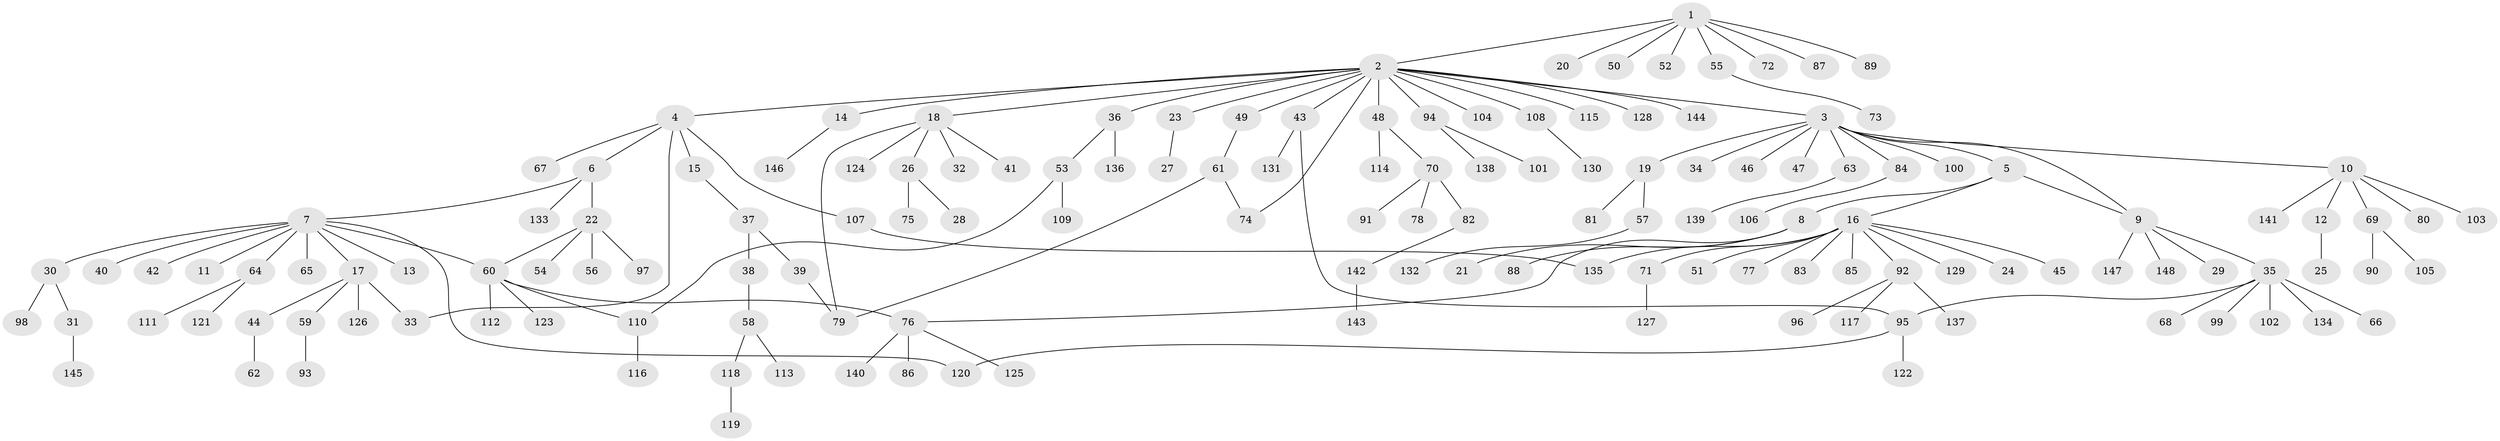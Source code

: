 // coarse degree distribution, {10: 0.013513513513513514, 7: 0.013513513513513514, 1: 0.7432432432432432, 21: 0.013513513513513514, 2: 0.14864864864864866, 5: 0.013513513513513514, 4: 0.04054054054054054, 20: 0.013513513513513514}
// Generated by graph-tools (version 1.1) at 2025/50/03/04/25 21:50:26]
// undirected, 148 vertices, 158 edges
graph export_dot {
graph [start="1"]
  node [color=gray90,style=filled];
  1;
  2;
  3;
  4;
  5;
  6;
  7;
  8;
  9;
  10;
  11;
  12;
  13;
  14;
  15;
  16;
  17;
  18;
  19;
  20;
  21;
  22;
  23;
  24;
  25;
  26;
  27;
  28;
  29;
  30;
  31;
  32;
  33;
  34;
  35;
  36;
  37;
  38;
  39;
  40;
  41;
  42;
  43;
  44;
  45;
  46;
  47;
  48;
  49;
  50;
  51;
  52;
  53;
  54;
  55;
  56;
  57;
  58;
  59;
  60;
  61;
  62;
  63;
  64;
  65;
  66;
  67;
  68;
  69;
  70;
  71;
  72;
  73;
  74;
  75;
  76;
  77;
  78;
  79;
  80;
  81;
  82;
  83;
  84;
  85;
  86;
  87;
  88;
  89;
  90;
  91;
  92;
  93;
  94;
  95;
  96;
  97;
  98;
  99;
  100;
  101;
  102;
  103;
  104;
  105;
  106;
  107;
  108;
  109;
  110;
  111;
  112;
  113;
  114;
  115;
  116;
  117;
  118;
  119;
  120;
  121;
  122;
  123;
  124;
  125;
  126;
  127;
  128;
  129;
  130;
  131;
  132;
  133;
  134;
  135;
  136;
  137;
  138;
  139;
  140;
  141;
  142;
  143;
  144;
  145;
  146;
  147;
  148;
  1 -- 2;
  1 -- 20;
  1 -- 50;
  1 -- 52;
  1 -- 55;
  1 -- 72;
  1 -- 87;
  1 -- 89;
  2 -- 3;
  2 -- 4;
  2 -- 14;
  2 -- 18;
  2 -- 23;
  2 -- 36;
  2 -- 43;
  2 -- 48;
  2 -- 49;
  2 -- 74;
  2 -- 94;
  2 -- 104;
  2 -- 108;
  2 -- 115;
  2 -- 128;
  2 -- 144;
  3 -- 5;
  3 -- 9;
  3 -- 10;
  3 -- 19;
  3 -- 34;
  3 -- 46;
  3 -- 47;
  3 -- 63;
  3 -- 84;
  3 -- 100;
  4 -- 6;
  4 -- 15;
  4 -- 33;
  4 -- 67;
  4 -- 107;
  5 -- 8;
  5 -- 9;
  5 -- 16;
  6 -- 7;
  6 -- 22;
  6 -- 133;
  7 -- 11;
  7 -- 13;
  7 -- 17;
  7 -- 30;
  7 -- 40;
  7 -- 42;
  7 -- 60;
  7 -- 64;
  7 -- 65;
  7 -- 120;
  8 -- 21;
  8 -- 76;
  8 -- 88;
  9 -- 29;
  9 -- 35;
  9 -- 147;
  9 -- 148;
  10 -- 12;
  10 -- 69;
  10 -- 80;
  10 -- 103;
  10 -- 141;
  12 -- 25;
  14 -- 146;
  15 -- 37;
  16 -- 24;
  16 -- 45;
  16 -- 51;
  16 -- 71;
  16 -- 77;
  16 -- 83;
  16 -- 85;
  16 -- 92;
  16 -- 129;
  16 -- 135;
  17 -- 33;
  17 -- 44;
  17 -- 59;
  17 -- 126;
  18 -- 26;
  18 -- 32;
  18 -- 41;
  18 -- 79;
  18 -- 124;
  19 -- 57;
  19 -- 81;
  22 -- 54;
  22 -- 56;
  22 -- 60;
  22 -- 97;
  23 -- 27;
  26 -- 28;
  26 -- 75;
  30 -- 31;
  30 -- 98;
  31 -- 145;
  35 -- 66;
  35 -- 68;
  35 -- 95;
  35 -- 99;
  35 -- 102;
  35 -- 134;
  36 -- 53;
  36 -- 136;
  37 -- 38;
  37 -- 39;
  38 -- 58;
  39 -- 79;
  43 -- 95;
  43 -- 131;
  44 -- 62;
  48 -- 70;
  48 -- 114;
  49 -- 61;
  53 -- 109;
  53 -- 110;
  55 -- 73;
  57 -- 132;
  58 -- 113;
  58 -- 118;
  59 -- 93;
  60 -- 76;
  60 -- 110;
  60 -- 112;
  60 -- 123;
  61 -- 74;
  61 -- 79;
  63 -- 139;
  64 -- 111;
  64 -- 121;
  69 -- 90;
  69 -- 105;
  70 -- 78;
  70 -- 82;
  70 -- 91;
  71 -- 127;
  76 -- 86;
  76 -- 125;
  76 -- 140;
  82 -- 142;
  84 -- 106;
  92 -- 96;
  92 -- 117;
  92 -- 137;
  94 -- 101;
  94 -- 138;
  95 -- 120;
  95 -- 122;
  107 -- 135;
  108 -- 130;
  110 -- 116;
  118 -- 119;
  142 -- 143;
}
